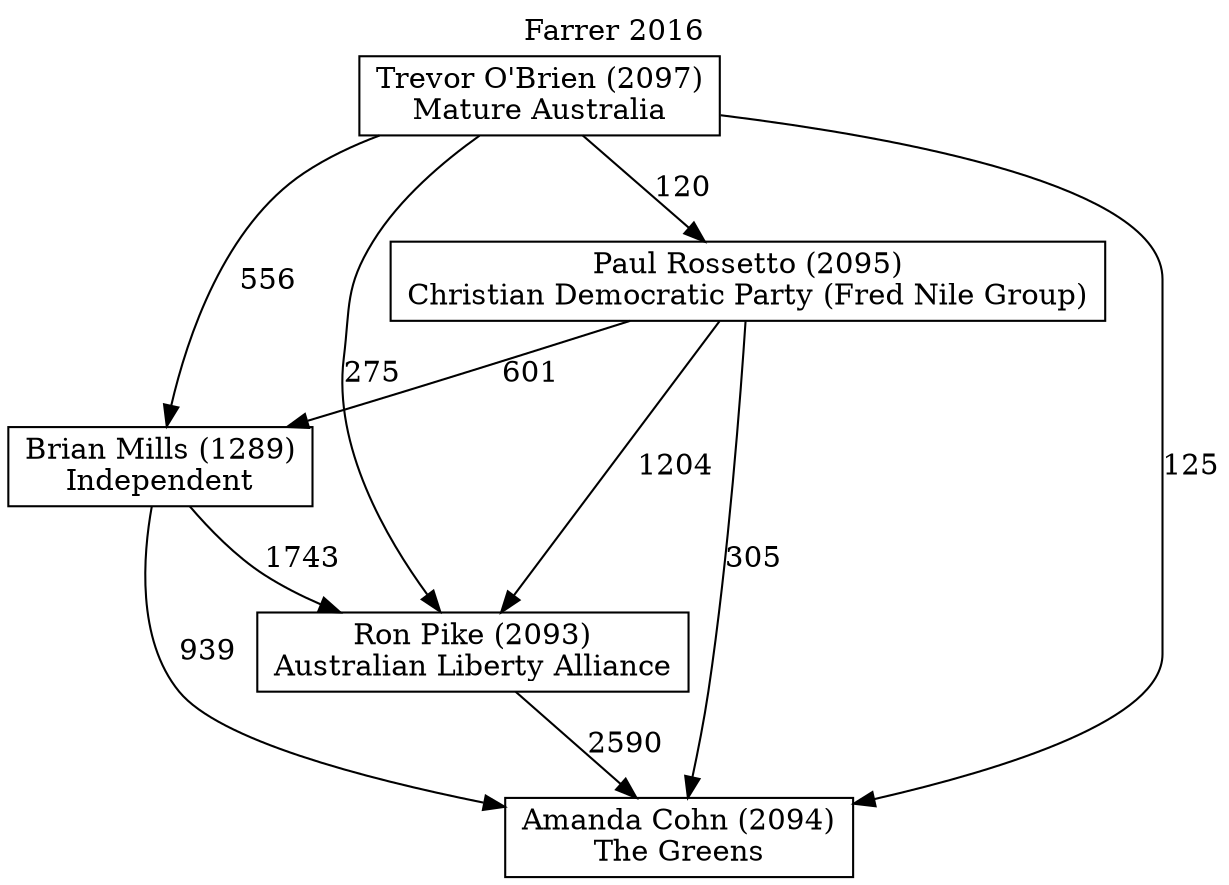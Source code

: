 // House preference flow
digraph "Amanda Cohn (2094)_Farrer_2016" {
	graph [label="Farrer 2016" labelloc=t mclimit=10]
	node [shape=box]
	"Amanda Cohn (2094)" [label="Amanda Cohn (2094)
The Greens"]
	"Paul Rossetto (2095)" [label="Paul Rossetto (2095)
Christian Democratic Party (Fred Nile Group)"]
	"Brian Mills (1289)" [label="Brian Mills (1289)
Independent"]
	"Trevor O'Brien (2097)" [label="Trevor O'Brien (2097)
Mature Australia"]
	"Ron Pike (2093)" [label="Ron Pike (2093)
Australian Liberty Alliance"]
	"Ron Pike (2093)" -> "Amanda Cohn (2094)" [label=2590]
	"Trevor O'Brien (2097)" -> "Paul Rossetto (2095)" [label=120]
	"Trevor O'Brien (2097)" -> "Brian Mills (1289)" [label=556]
	"Paul Rossetto (2095)" -> "Ron Pike (2093)" [label=1204]
	"Trevor O'Brien (2097)" -> "Amanda Cohn (2094)" [label=125]
	"Paul Rossetto (2095)" -> "Brian Mills (1289)" [label=601]
	"Trevor O'Brien (2097)" -> "Ron Pike (2093)" [label=275]
	"Brian Mills (1289)" -> "Ron Pike (2093)" [label=1743]
	"Brian Mills (1289)" -> "Amanda Cohn (2094)" [label=939]
	"Paul Rossetto (2095)" -> "Amanda Cohn (2094)" [label=305]
}
